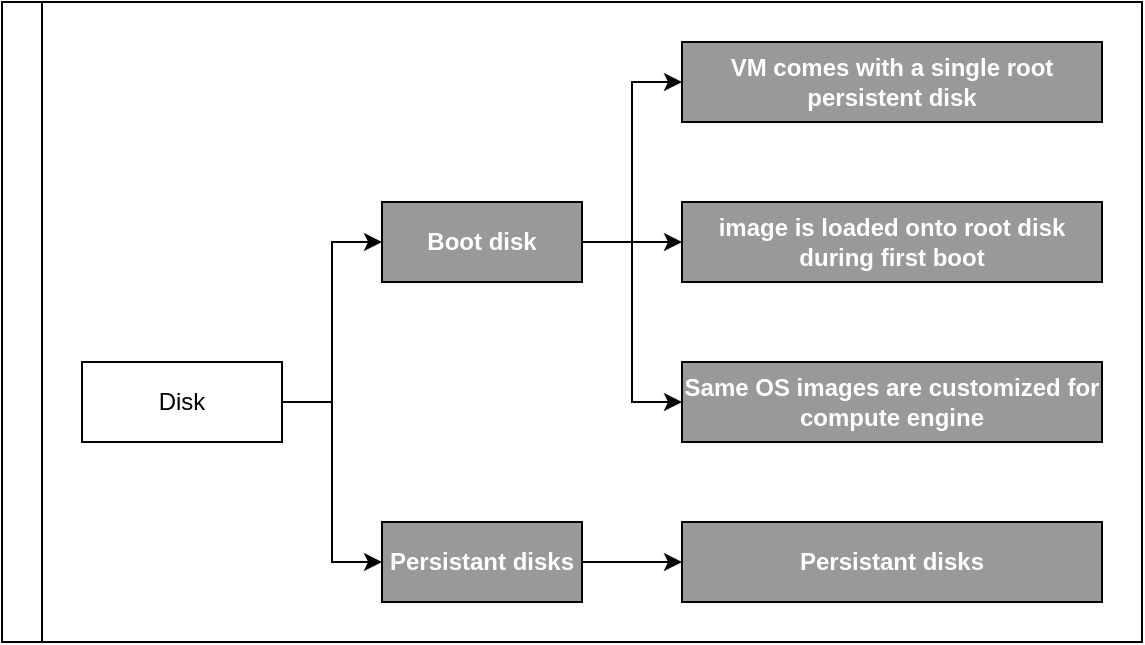 <mxfile>
    <diagram id="DHuuKs_YCu5sUAfoRLq3" name="Page-1">
        <mxGraphModel dx="1382" dy="917" grid="1" gridSize="10" guides="1" tooltips="1" connect="1" arrows="1" fold="1" page="1" pageScale="1" pageWidth="1200" pageHeight="1920" math="0" shadow="0">
            <root>
                <mxCell id="0"/>
                <mxCell id="1" parent="0"/>
                <mxCell id="2" value="" style="swimlane;startSize=20;horizontal=0;childLayout=treeLayout;horizontalTree=1;resizable=0;containerType=tree;" vertex="1" parent="1">
                    <mxGeometry x="70" y="240" width="570" height="320" as="geometry"/>
                </mxCell>
                <mxCell id="3" value="Disk" style="whiteSpace=wrap;html=1;" vertex="1" parent="2">
                    <mxGeometry x="40" y="180" width="100" height="40" as="geometry"/>
                </mxCell>
                <mxCell id="4" value="&lt;b&gt;&lt;font color=&quot;#ffffff&quot;&gt;Boot disk&lt;/font&gt;&lt;/b&gt;" style="whiteSpace=wrap;html=1;fillColor=#999999;" vertex="1" parent="2">
                    <mxGeometry x="190" y="100" width="100" height="40" as="geometry"/>
                </mxCell>
                <mxCell id="5" value="" style="edgeStyle=elbowEdgeStyle;elbow=horizontal;html=1;rounded=0;" edge="1" parent="2" source="3" target="4">
                    <mxGeometry relative="1" as="geometry"/>
                </mxCell>
                <mxCell id="8" value="" style="edgeStyle=elbowEdgeStyle;elbow=horizontal;html=1;rounded=0;" edge="1" target="9" source="4" parent="2">
                    <mxGeometry relative="1" as="geometry">
                        <mxPoint x="210" y="40" as="sourcePoint"/>
                    </mxGeometry>
                </mxCell>
                <mxCell id="9" value="&lt;b&gt;&lt;font color=&quot;#ffffff&quot;&gt;VM comes with a single root persistent disk&lt;/font&gt;&lt;/b&gt;" style="whiteSpace=wrap;html=1;fillColor=#999999;" vertex="1" parent="2">
                    <mxGeometry x="340" y="20" width="210" height="40" as="geometry"/>
                </mxCell>
                <mxCell id="10" value="" style="edgeStyle=elbowEdgeStyle;elbow=horizontal;html=1;rounded=0;" edge="1" target="11" source="4" parent="2">
                    <mxGeometry relative="1" as="geometry">
                        <mxPoint x="360" as="sourcePoint"/>
                    </mxGeometry>
                </mxCell>
                <mxCell id="11" value="&lt;b&gt;&lt;font color=&quot;#ffffff&quot;&gt;image is loaded onto root disk during first boot&lt;/font&gt;&lt;/b&gt;" style="whiteSpace=wrap;html=1;fillColor=#999999;" vertex="1" parent="2">
                    <mxGeometry x="340" y="100" width="210" height="40" as="geometry"/>
                </mxCell>
                <mxCell id="12" value="" style="edgeStyle=elbowEdgeStyle;elbow=horizontal;html=1;rounded=0;" edge="1" target="13" source="4" parent="2">
                    <mxGeometry relative="1" as="geometry">
                        <mxPoint x="360" y="80" as="sourcePoint"/>
                    </mxGeometry>
                </mxCell>
                <mxCell id="13" value="&lt;b&gt;&lt;font color=&quot;#ffffff&quot;&gt;Same OS images are customized for compute engine&lt;/font&gt;&lt;/b&gt;" style="whiteSpace=wrap;html=1;fillColor=#999999;" vertex="1" parent="2">
                    <mxGeometry x="340" y="180" width="210" height="40" as="geometry"/>
                </mxCell>
                <mxCell id="14" value="" style="edgeStyle=elbowEdgeStyle;elbow=horizontal;html=1;rounded=0;" edge="1" target="15" source="3" parent="2">
                    <mxGeometry relative="1" as="geometry">
                        <mxPoint x="210" y="288" as="sourcePoint"/>
                    </mxGeometry>
                </mxCell>
                <mxCell id="15" value="&lt;b&gt;&lt;font color=&quot;#ffffff&quot;&gt;Persistant disks&lt;/font&gt;&lt;/b&gt;" style="whiteSpace=wrap;html=1;fillColor=#999999;" vertex="1" parent="2">
                    <mxGeometry x="190" y="260" width="100" height="40" as="geometry"/>
                </mxCell>
                <mxCell id="16" value="" style="edgeStyle=elbowEdgeStyle;elbow=horizontal;html=1;rounded=0;" edge="1" target="17" source="15" parent="2">
                    <mxGeometry relative="1" as="geometry">
                        <mxPoint x="210" y="440" as="sourcePoint"/>
                    </mxGeometry>
                </mxCell>
                <mxCell id="17" value="&lt;b&gt;&lt;font color=&quot;#ffffff&quot;&gt;Persistant disks&lt;/font&gt;&lt;/b&gt;" style="whiteSpace=wrap;html=1;fillColor=#999999;" vertex="1" parent="2">
                    <mxGeometry x="340" y="260" width="210" height="40" as="geometry"/>
                </mxCell>
            </root>
        </mxGraphModel>
    </diagram>
</mxfile>